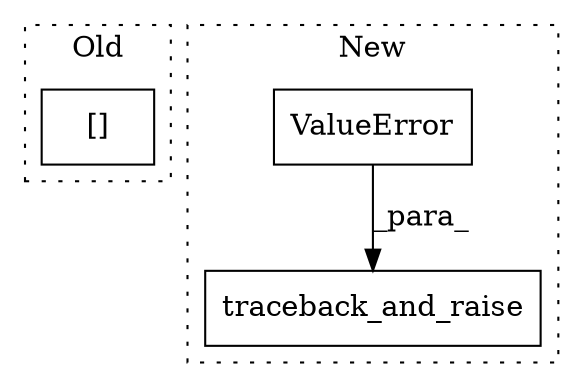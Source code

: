 digraph G {
subgraph cluster0 {
1 [label="[]" a="2" s="1983,2011" l="15,1" shape="box"];
label = "Old";
style="dotted";
}
subgraph cluster1 {
2 [label="traceback_and_raise" a="32" s="1797,1829" l="20,1" shape="box"];
3 [label="ValueError" a="32" s="1817" l="12" shape="box"];
label = "New";
style="dotted";
}
3 -> 2 [label="_para_"];
}